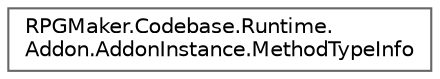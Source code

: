 digraph "クラス階層図"
{
 // LATEX_PDF_SIZE
  bgcolor="transparent";
  edge [fontname=Helvetica,fontsize=10,labelfontname=Helvetica,labelfontsize=10];
  node [fontname=Helvetica,fontsize=10,shape=box,height=0.2,width=0.4];
  rankdir="LR";
  Node0 [id="Node000000",label="RPGMaker.Codebase.Runtime.\lAddon.AddonInstance.MethodTypeInfo",height=0.2,width=0.4,color="grey40", fillcolor="white", style="filled",URL="$da/d82/class_r_p_g_maker_1_1_codebase_1_1_runtime_1_1_addon_1_1_addon_instance_1_1_method_type_info.html",tooltip="😁 メソッド型情報"];
}
